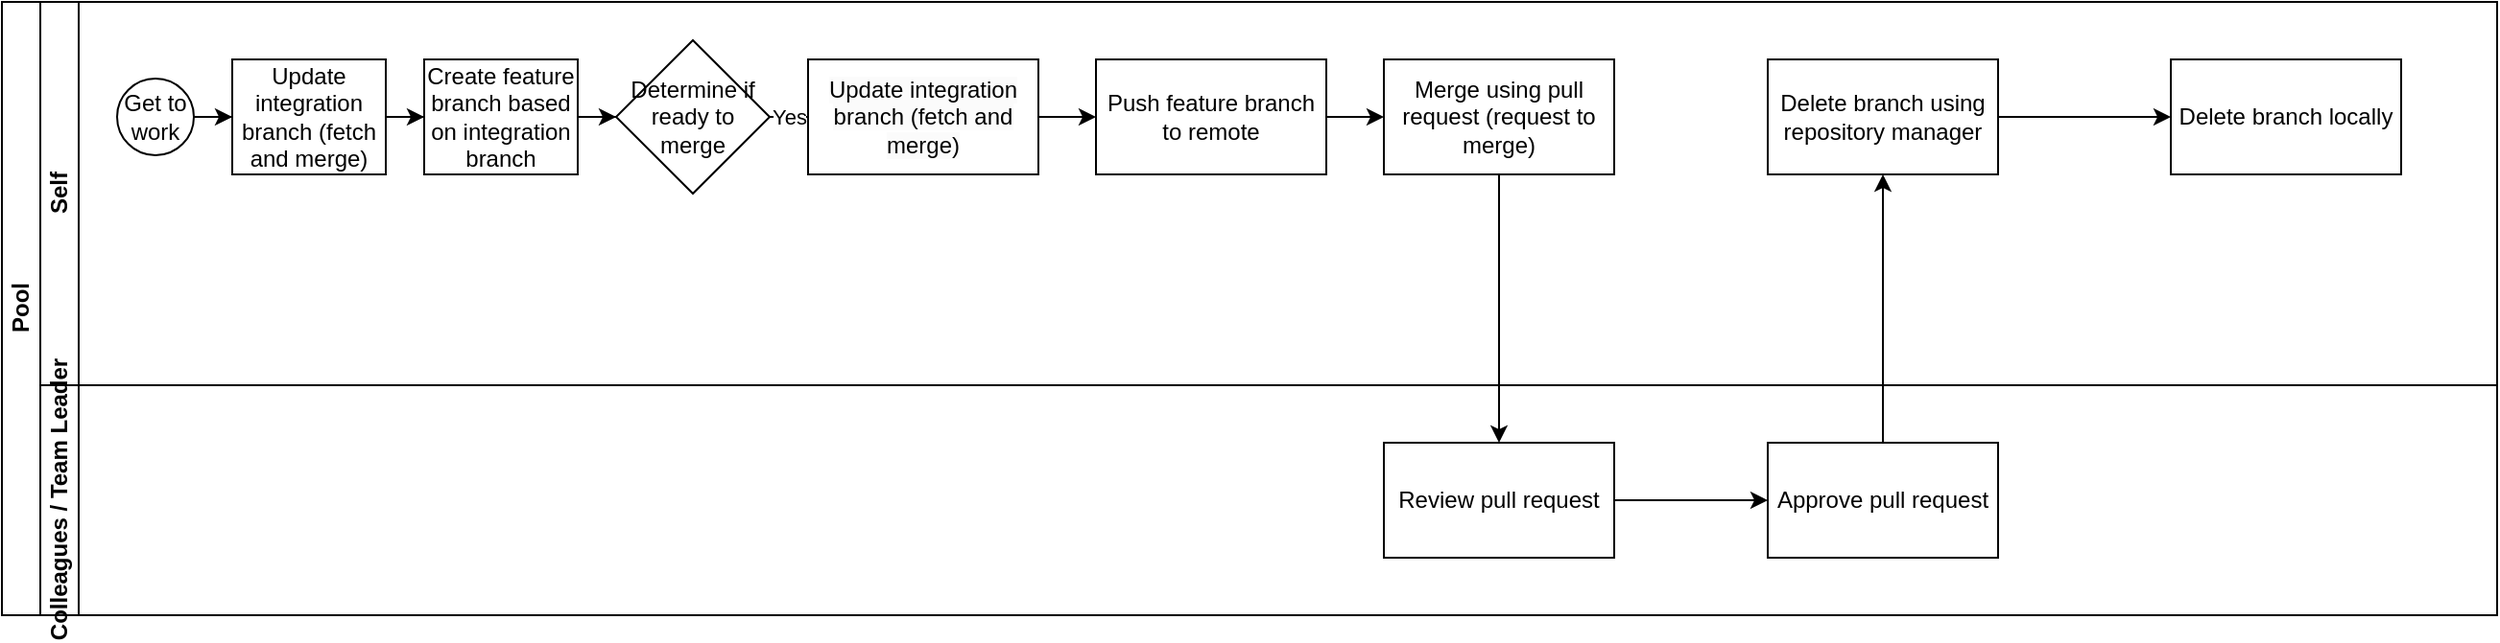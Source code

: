 <mxfile version="20.8.23" type="device"><diagram id="prtHgNgQTEPvFCAcTncT" name="Page-1"><mxGraphModel dx="862" dy="647" grid="1" gridSize="10" guides="1" tooltips="1" connect="1" arrows="1" fold="1" page="1" pageScale="1" pageWidth="827" pageHeight="1169" math="0" shadow="0"><root><mxCell id="0"/><mxCell id="1" parent="0"/><mxCell id="dNxyNK7c78bLwvsdeMH5-19" value="Pool" style="swimlane;html=1;childLayout=stackLayout;resizeParent=1;resizeParentMax=0;horizontal=0;startSize=20;horizontalStack=0;" parent="1" vertex="1"><mxGeometry x="20" y="50" width="1300" height="320" as="geometry"/></mxCell><mxCell id="dNxyNK7c78bLwvsdeMH5-20" value="Self" style="swimlane;html=1;startSize=20;horizontal=0;" parent="dNxyNK7c78bLwvsdeMH5-19" vertex="1"><mxGeometry x="20" width="1280" height="200" as="geometry"/></mxCell><mxCell id="dNxyNK7c78bLwvsdeMH5-25" value="" style="edgeStyle=orthogonalEdgeStyle;rounded=0;orthogonalLoop=1;jettySize=auto;html=1;" parent="dNxyNK7c78bLwvsdeMH5-20" source="dNxyNK7c78bLwvsdeMH5-23" target="dNxyNK7c78bLwvsdeMH5-24" edge="1"><mxGeometry relative="1" as="geometry"/></mxCell><mxCell id="dNxyNK7c78bLwvsdeMH5-23" value="Get to work" style="ellipse;whiteSpace=wrap;html=1;" parent="dNxyNK7c78bLwvsdeMH5-20" vertex="1"><mxGeometry x="40" y="40" width="40" height="40" as="geometry"/></mxCell><mxCell id="omjfqhoVAiDwOVsiZV1u-5" value="" style="edgeStyle=orthogonalEdgeStyle;rounded=0;orthogonalLoop=1;jettySize=auto;html=1;" parent="dNxyNK7c78bLwvsdeMH5-20" source="dNxyNK7c78bLwvsdeMH5-24" target="dNxyNK7c78bLwvsdeMH5-30" edge="1"><mxGeometry relative="1" as="geometry"/></mxCell><mxCell id="dNxyNK7c78bLwvsdeMH5-24" value="Update integration branch (fetch and merge)" style="rounded=0;whiteSpace=wrap;html=1;fontFamily=Helvetica;fontSize=12;fontColor=#000000;align=center;" parent="dNxyNK7c78bLwvsdeMH5-20" vertex="1"><mxGeometry x="100" y="30" width="80" height="60" as="geometry"/></mxCell><mxCell id="omjfqhoVAiDwOVsiZV1u-2" value="" style="edgeStyle=orthogonalEdgeStyle;rounded=0;orthogonalLoop=1;jettySize=auto;html=1;" parent="dNxyNK7c78bLwvsdeMH5-20" source="dNxyNK7c78bLwvsdeMH5-30" target="omjfqhoVAiDwOVsiZV1u-1" edge="1"><mxGeometry relative="1" as="geometry"/></mxCell><mxCell id="dNxyNK7c78bLwvsdeMH5-30" value="Create feature branch based on integration branch" style="rounded=0;whiteSpace=wrap;html=1;fontFamily=Helvetica;fontSize=12;fontColor=#000000;align=center;" parent="dNxyNK7c78bLwvsdeMH5-20" vertex="1"><mxGeometry x="200" y="30" width="80" height="60" as="geometry"/></mxCell><mxCell id="omjfqhoVAiDwOVsiZV1u-4" value="Yes" style="edgeStyle=orthogonalEdgeStyle;rounded=0;orthogonalLoop=1;jettySize=auto;html=1;" parent="dNxyNK7c78bLwvsdeMH5-20" source="omjfqhoVAiDwOVsiZV1u-1" target="omjfqhoVAiDwOVsiZV1u-3" edge="1"><mxGeometry relative="1" as="geometry"/></mxCell><mxCell id="omjfqhoVAiDwOVsiZV1u-1" value="Determine if ready to merge" style="rhombus;whiteSpace=wrap;html=1;fontColor=#000000;rounded=0;" parent="dNxyNK7c78bLwvsdeMH5-20" vertex="1"><mxGeometry x="300" y="20" width="80" height="80" as="geometry"/></mxCell><mxCell id="omjfqhoVAiDwOVsiZV1u-15" value="" style="edgeStyle=orthogonalEdgeStyle;rounded=0;orthogonalLoop=1;jettySize=auto;html=1;" parent="dNxyNK7c78bLwvsdeMH5-20" source="omjfqhoVAiDwOVsiZV1u-3" target="omjfqhoVAiDwOVsiZV1u-11" edge="1"><mxGeometry relative="1" as="geometry"/></mxCell><mxCell id="omjfqhoVAiDwOVsiZV1u-3" value="&lt;span style=&quot;caret-color: rgb(0, 0, 0); color: rgb(0, 0, 0); font-family: Helvetica; font-size: 12px; font-style: normal; font-variant-caps: normal; font-weight: normal; letter-spacing: normal; text-align: center; text-indent: 0px; text-transform: none; word-spacing: 0px; -webkit-text-stroke-width: 0px; background-color: rgb(251, 251, 251); text-decoration: none; float: none; display: inline !important;&quot;&gt;Update integration branch (fetch and merge)&lt;/span&gt;" style="whiteSpace=wrap;html=1;fontColor=#000000;rounded=0;" parent="dNxyNK7c78bLwvsdeMH5-20" vertex="1"><mxGeometry x="400" y="30" width="120" height="60" as="geometry"/></mxCell><mxCell id="omjfqhoVAiDwOVsiZV1u-9" value="Merge using pull request (request to merge)" style="whiteSpace=wrap;html=1;fontColor=#000000;rounded=0;" parent="dNxyNK7c78bLwvsdeMH5-20" vertex="1"><mxGeometry x="700" y="30" width="120" height="60" as="geometry"/></mxCell><mxCell id="omjfqhoVAiDwOVsiZV1u-16" value="" style="edgeStyle=orthogonalEdgeStyle;rounded=0;orthogonalLoop=1;jettySize=auto;html=1;" parent="dNxyNK7c78bLwvsdeMH5-20" source="omjfqhoVAiDwOVsiZV1u-11" target="omjfqhoVAiDwOVsiZV1u-9" edge="1"><mxGeometry relative="1" as="geometry"/></mxCell><mxCell id="omjfqhoVAiDwOVsiZV1u-11" value="Push feature branch to remote" style="whiteSpace=wrap;html=1;fontColor=#000000;rounded=0;" parent="dNxyNK7c78bLwvsdeMH5-20" vertex="1"><mxGeometry x="550" y="30" width="120" height="60" as="geometry"/></mxCell><mxCell id="omjfqhoVAiDwOVsiZV1u-30" value="" style="edgeStyle=orthogonalEdgeStyle;rounded=0;orthogonalLoop=1;jettySize=auto;html=1;" parent="dNxyNK7c78bLwvsdeMH5-20" source="omjfqhoVAiDwOVsiZV1u-24" target="omjfqhoVAiDwOVsiZV1u-29" edge="1"><mxGeometry relative="1" as="geometry"/></mxCell><mxCell id="omjfqhoVAiDwOVsiZV1u-24" value="Delete branch using repository manager" style="whiteSpace=wrap;html=1;fontColor=#000000;rounded=0;" parent="dNxyNK7c78bLwvsdeMH5-20" vertex="1"><mxGeometry x="900" y="30" width="120" height="60" as="geometry"/></mxCell><mxCell id="omjfqhoVAiDwOVsiZV1u-29" value="Delete branch locally" style="whiteSpace=wrap;html=1;fontColor=#000000;rounded=0;" parent="dNxyNK7c78bLwvsdeMH5-20" vertex="1"><mxGeometry x="1110" y="30" width="120" height="60" as="geometry"/></mxCell><mxCell id="dNxyNK7c78bLwvsdeMH5-21" value="Colleagues / Team Leader" style="swimlane;html=1;startSize=20;horizontal=0;" parent="dNxyNK7c78bLwvsdeMH5-19" vertex="1"><mxGeometry x="20" y="200" width="1280" height="120" as="geometry"/></mxCell><mxCell id="omjfqhoVAiDwOVsiZV1u-23" value="" style="edgeStyle=orthogonalEdgeStyle;rounded=0;orthogonalLoop=1;jettySize=auto;html=1;" parent="dNxyNK7c78bLwvsdeMH5-21" source="omjfqhoVAiDwOVsiZV1u-17" target="omjfqhoVAiDwOVsiZV1u-22" edge="1"><mxGeometry relative="1" as="geometry"/></mxCell><mxCell id="omjfqhoVAiDwOVsiZV1u-17" value="Review pull request" style="whiteSpace=wrap;html=1;fontColor=#000000;rounded=0;" parent="dNxyNK7c78bLwvsdeMH5-21" vertex="1"><mxGeometry x="700" y="30" width="120" height="60" as="geometry"/></mxCell><mxCell id="omjfqhoVAiDwOVsiZV1u-22" value="Approve pull request" style="whiteSpace=wrap;html=1;fontColor=#000000;rounded=0;" parent="dNxyNK7c78bLwvsdeMH5-21" vertex="1"><mxGeometry x="900" y="30" width="120" height="60" as="geometry"/></mxCell><mxCell id="omjfqhoVAiDwOVsiZV1u-19" value="" style="edgeStyle=orthogonalEdgeStyle;rounded=0;orthogonalLoop=1;jettySize=auto;html=1;" parent="dNxyNK7c78bLwvsdeMH5-19" source="omjfqhoVAiDwOVsiZV1u-9" target="omjfqhoVAiDwOVsiZV1u-17" edge="1"><mxGeometry relative="1" as="geometry"/></mxCell><mxCell id="omjfqhoVAiDwOVsiZV1u-25" value="" style="edgeStyle=orthogonalEdgeStyle;rounded=0;orthogonalLoop=1;jettySize=auto;html=1;" parent="dNxyNK7c78bLwvsdeMH5-19" source="omjfqhoVAiDwOVsiZV1u-22" target="omjfqhoVAiDwOVsiZV1u-24" edge="1"><mxGeometry relative="1" as="geometry"/></mxCell></root></mxGraphModel></diagram></mxfile>